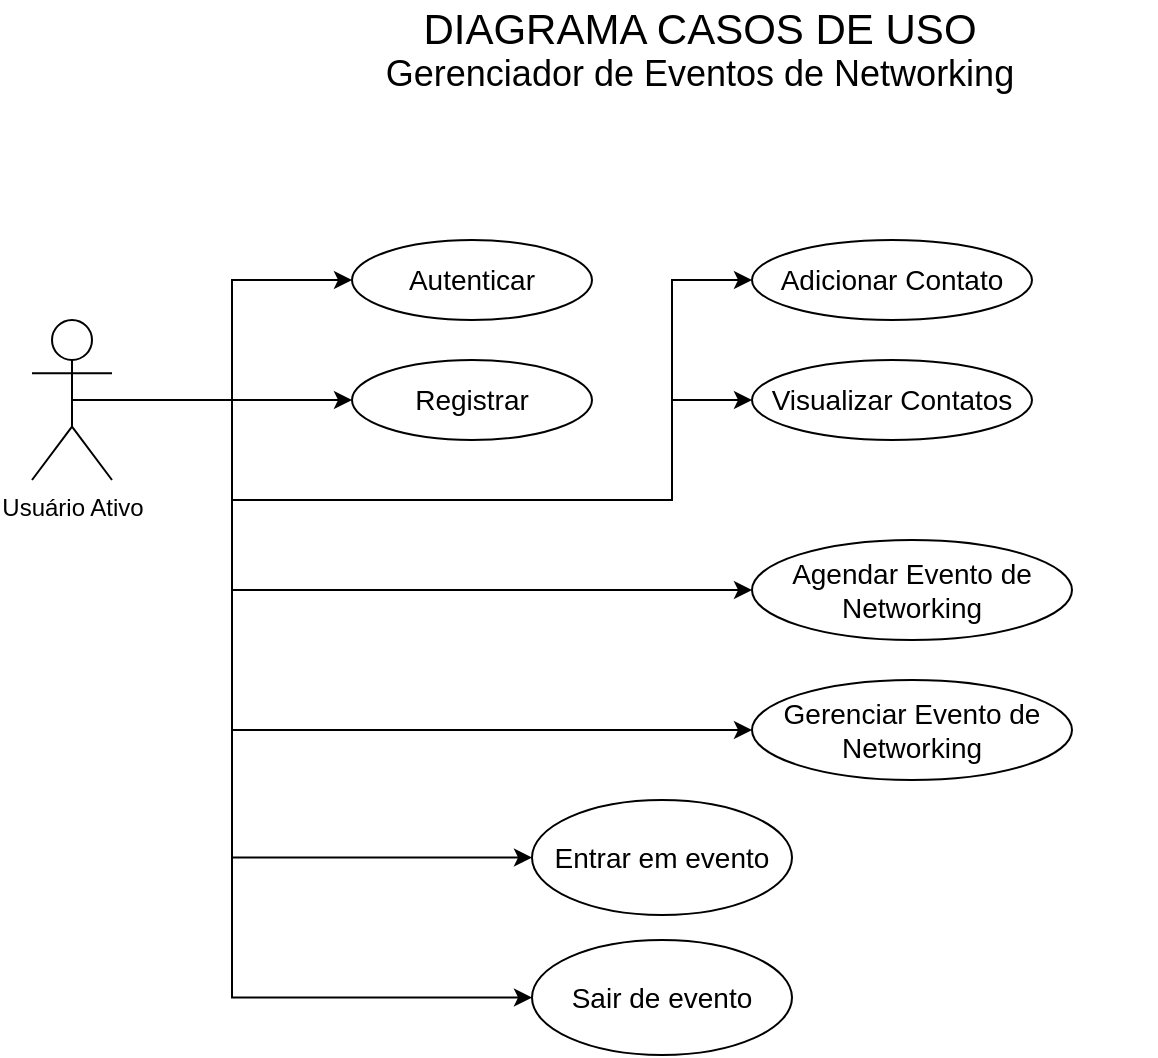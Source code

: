 <mxfile version="24.8.3">
  <diagram name="Página-1" id="0m_pV6wtGaGGBMr5p1dx">
    <mxGraphModel dx="880" dy="434" grid="1" gridSize="10" guides="1" tooltips="1" connect="1" arrows="1" fold="1" page="1" pageScale="1" pageWidth="827" pageHeight="1169" math="0" shadow="0">
      <root>
        <mxCell id="0" />
        <mxCell id="1" parent="0" />
        <mxCell id="ldK9XROnoYoLe4nl5GCP-1" value="&lt;font style=&quot;&quot;&gt;&lt;span style=&quot;font-size: 21px;&quot;&gt;DIAGRAMA CASOS DE USO&lt;/span&gt;&lt;br&gt;&lt;font style=&quot;font-size: 18px;&quot;&gt;Gerenciador de Eventos de Networking&lt;/font&gt;&lt;/font&gt;" style="text;html=1;align=center;verticalAlign=middle;whiteSpace=wrap;rounded=0;" parent="1" vertex="1">
          <mxGeometry x="186" y="40" width="456" height="50" as="geometry" />
        </mxCell>
        <mxCell id="ldK9XROnoYoLe4nl5GCP-11" style="edgeStyle=orthogonalEdgeStyle;rounded=0;orthogonalLoop=1;jettySize=auto;html=1;exitX=0.5;exitY=0.5;exitDx=0;exitDy=0;exitPerimeter=0;entryX=0;entryY=0.5;entryDx=0;entryDy=0;" parent="1" source="ldK9XROnoYoLe4nl5GCP-3" target="ldK9XROnoYoLe4nl5GCP-7" edge="1">
          <mxGeometry relative="1" as="geometry" />
        </mxCell>
        <mxCell id="ldK9XROnoYoLe4nl5GCP-12" style="edgeStyle=orthogonalEdgeStyle;rounded=0;orthogonalLoop=1;jettySize=auto;html=1;exitX=0.5;exitY=0.5;exitDx=0;exitDy=0;exitPerimeter=0;entryX=0;entryY=0.5;entryDx=0;entryDy=0;" parent="1" source="ldK9XROnoYoLe4nl5GCP-3" target="ldK9XROnoYoLe4nl5GCP-8" edge="1">
          <mxGeometry relative="1" as="geometry" />
        </mxCell>
        <mxCell id="ldK9XROnoYoLe4nl5GCP-15" style="edgeStyle=orthogonalEdgeStyle;rounded=0;orthogonalLoop=1;jettySize=auto;html=1;exitX=0.5;exitY=0.5;exitDx=0;exitDy=0;exitPerimeter=0;entryX=0;entryY=0.5;entryDx=0;entryDy=0;" parent="1" source="ldK9XROnoYoLe4nl5GCP-3" target="ldK9XROnoYoLe4nl5GCP-9" edge="1">
          <mxGeometry relative="1" as="geometry">
            <Array as="points">
              <mxPoint x="180" y="240" />
              <mxPoint x="180" y="290" />
              <mxPoint x="400" y="290" />
              <mxPoint x="400" y="180" />
            </Array>
          </mxGeometry>
        </mxCell>
        <mxCell id="ldK9XROnoYoLe4nl5GCP-16" style="edgeStyle=orthogonalEdgeStyle;rounded=0;orthogonalLoop=1;jettySize=auto;html=1;exitX=0.5;exitY=0.5;exitDx=0;exitDy=0;exitPerimeter=0;entryX=0;entryY=0.5;entryDx=0;entryDy=0;" parent="1" source="ldK9XROnoYoLe4nl5GCP-3" target="ldK9XROnoYoLe4nl5GCP-10" edge="1">
          <mxGeometry relative="1" as="geometry">
            <Array as="points">
              <mxPoint x="180" y="240" />
              <mxPoint x="180" y="290" />
              <mxPoint x="400" y="290" />
              <mxPoint x="400" y="240" />
            </Array>
          </mxGeometry>
        </mxCell>
        <mxCell id="ldK9XROnoYoLe4nl5GCP-23" style="edgeStyle=orthogonalEdgeStyle;rounded=0;orthogonalLoop=1;jettySize=auto;html=1;exitX=0.5;exitY=0.5;exitDx=0;exitDy=0;exitPerimeter=0;entryX=0;entryY=0.5;entryDx=0;entryDy=0;" parent="1" source="ldK9XROnoYoLe4nl5GCP-3" target="ldK9XROnoYoLe4nl5GCP-21" edge="1">
          <mxGeometry relative="1" as="geometry">
            <Array as="points">
              <mxPoint x="180" y="240" />
              <mxPoint x="180" y="335" />
            </Array>
          </mxGeometry>
        </mxCell>
        <mxCell id="ldK9XROnoYoLe4nl5GCP-24" style="edgeStyle=orthogonalEdgeStyle;rounded=0;orthogonalLoop=1;jettySize=auto;html=1;exitX=0.5;exitY=0.5;exitDx=0;exitDy=0;exitPerimeter=0;entryX=0;entryY=0.5;entryDx=0;entryDy=0;" parent="1" source="ldK9XROnoYoLe4nl5GCP-3" target="ldK9XROnoYoLe4nl5GCP-22" edge="1">
          <mxGeometry relative="1" as="geometry">
            <Array as="points">
              <mxPoint x="180" y="240" />
              <mxPoint x="180" y="405" />
            </Array>
          </mxGeometry>
        </mxCell>
        <mxCell id="YVfrRZLJ3ESWkDZ0wNkV-1" style="edgeStyle=orthogonalEdgeStyle;rounded=0;orthogonalLoop=1;jettySize=auto;html=1;exitX=0.5;exitY=0.5;exitDx=0;exitDy=0;exitPerimeter=0;entryX=0;entryY=0.5;entryDx=0;entryDy=0;" edge="1" parent="1" source="ldK9XROnoYoLe4nl5GCP-3" target="ldK9XROnoYoLe4nl5GCP-26">
          <mxGeometry relative="1" as="geometry">
            <Array as="points">
              <mxPoint x="180" y="240" />
              <mxPoint x="180" y="469" />
            </Array>
          </mxGeometry>
        </mxCell>
        <mxCell id="YVfrRZLJ3ESWkDZ0wNkV-2" style="edgeStyle=orthogonalEdgeStyle;rounded=0;orthogonalLoop=1;jettySize=auto;html=1;exitX=0.5;exitY=0.5;exitDx=0;exitDy=0;exitPerimeter=0;entryX=0;entryY=0.5;entryDx=0;entryDy=0;" edge="1" parent="1" source="ldK9XROnoYoLe4nl5GCP-3" target="ldK9XROnoYoLe4nl5GCP-30">
          <mxGeometry relative="1" as="geometry">
            <mxPoint x="320" y="540" as="targetPoint" />
            <Array as="points">
              <mxPoint x="180" y="240" />
              <mxPoint x="180" y="539" />
            </Array>
          </mxGeometry>
        </mxCell>
        <mxCell id="ldK9XROnoYoLe4nl5GCP-3" value="Usuário Ativo" style="shape=umlActor;verticalLabelPosition=bottom;verticalAlign=top;html=1;outlineConnect=0;" parent="1" vertex="1">
          <mxGeometry x="80" y="200" width="40" height="80" as="geometry" />
        </mxCell>
        <mxCell id="ldK9XROnoYoLe4nl5GCP-7" value="&lt;font style=&quot;font-size: 14px;&quot;&gt;Autenticar&lt;/font&gt;" style="ellipse;whiteSpace=wrap;html=1;" parent="1" vertex="1">
          <mxGeometry x="240" y="160" width="120" height="40" as="geometry" />
        </mxCell>
        <mxCell id="ldK9XROnoYoLe4nl5GCP-8" value="&lt;font style=&quot;font-size: 14px;&quot;&gt;Registrar&lt;/font&gt;" style="ellipse;whiteSpace=wrap;html=1;" parent="1" vertex="1">
          <mxGeometry x="240" y="220" width="120" height="40" as="geometry" />
        </mxCell>
        <mxCell id="ldK9XROnoYoLe4nl5GCP-9" value="&lt;font style=&quot;font-size: 14px;&quot;&gt;Adicionar Contato&lt;/font&gt;" style="ellipse;whiteSpace=wrap;html=1;" parent="1" vertex="1">
          <mxGeometry x="440" y="160" width="140" height="40" as="geometry" />
        </mxCell>
        <mxCell id="ldK9XROnoYoLe4nl5GCP-10" value="&lt;font style=&quot;font-size: 14px;&quot;&gt;Visualizar Contatos&lt;/font&gt;" style="ellipse;whiteSpace=wrap;html=1;" parent="1" vertex="1">
          <mxGeometry x="440" y="220" width="140" height="40" as="geometry" />
        </mxCell>
        <mxCell id="ldK9XROnoYoLe4nl5GCP-21" value="&lt;font style=&quot;font-size: 14px;&quot;&gt;Agendar Evento de Networking&lt;/font&gt;" style="ellipse;whiteSpace=wrap;html=1;" parent="1" vertex="1">
          <mxGeometry x="440" y="310" width="160" height="50" as="geometry" />
        </mxCell>
        <mxCell id="ldK9XROnoYoLe4nl5GCP-22" value="&lt;font style=&quot;font-size: 14px;&quot;&gt;Gerenciar Evento de Networking&lt;/font&gt;" style="ellipse;whiteSpace=wrap;html=1;" parent="1" vertex="1">
          <mxGeometry x="440" y="380" width="160" height="50" as="geometry" />
        </mxCell>
        <mxCell id="ldK9XROnoYoLe4nl5GCP-26" value="&lt;span style=&quot;font-size: 14px;&quot;&gt;Entrar em evento&lt;/span&gt;" style="ellipse;whiteSpace=wrap;html=1;" parent="1" vertex="1">
          <mxGeometry x="330" y="440" width="130" height="57.5" as="geometry" />
        </mxCell>
        <mxCell id="ldK9XROnoYoLe4nl5GCP-30" value="&lt;span style=&quot;font-size: 14px;&quot;&gt;Sair de evento&lt;/span&gt;" style="ellipse;whiteSpace=wrap;html=1;" parent="1" vertex="1">
          <mxGeometry x="330" y="510" width="130" height="57.5" as="geometry" />
        </mxCell>
      </root>
    </mxGraphModel>
  </diagram>
</mxfile>
